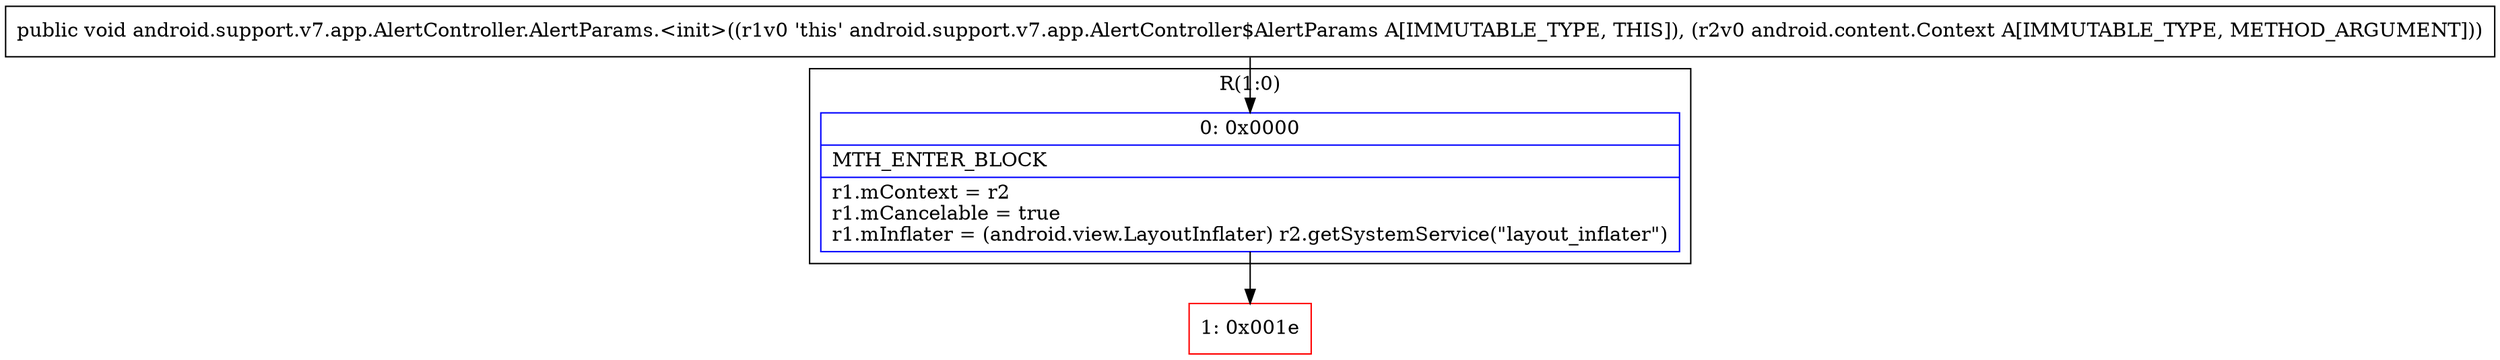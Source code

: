 digraph "CFG forandroid.support.v7.app.AlertController.AlertParams.\<init\>(Landroid\/content\/Context;)V" {
subgraph cluster_Region_1573636921 {
label = "R(1:0)";
node [shape=record,color=blue];
Node_0 [shape=record,label="{0\:\ 0x0000|MTH_ENTER_BLOCK\l|r1.mContext = r2\lr1.mCancelable = true\lr1.mInflater = (android.view.LayoutInflater) r2.getSystemService(\"layout_inflater\")\l}"];
}
Node_1 [shape=record,color=red,label="{1\:\ 0x001e}"];
MethodNode[shape=record,label="{public void android.support.v7.app.AlertController.AlertParams.\<init\>((r1v0 'this' android.support.v7.app.AlertController$AlertParams A[IMMUTABLE_TYPE, THIS]), (r2v0 android.content.Context A[IMMUTABLE_TYPE, METHOD_ARGUMENT])) }"];
MethodNode -> Node_0;
Node_0 -> Node_1;
}

